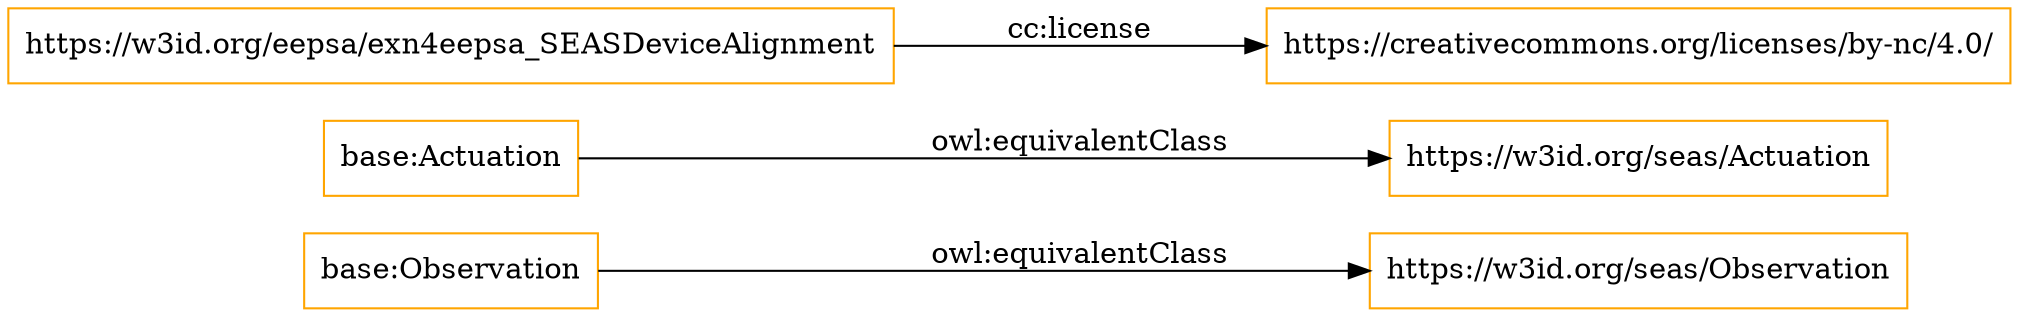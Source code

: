 digraph ar2dtool_diagram { 
rankdir=LR;
size="1501"
node [shape = rectangle, color="orange"]; "https://w3id.org/seas/Observation" "https://w3id.org/seas/Actuation" "base:Observation" "base:Actuation" ; /*classes style*/
	"base:Observation" -> "https://w3id.org/seas/Observation" [ label = "owl:equivalentClass" ];
	"base:Actuation" -> "https://w3id.org/seas/Actuation" [ label = "owl:equivalentClass" ];
	"https://w3id.org/eepsa/exn4eepsa_SEASDeviceAlignment" -> "https://creativecommons.org/licenses/by-nc/4.0/" [ label = "cc:license" ];

}
